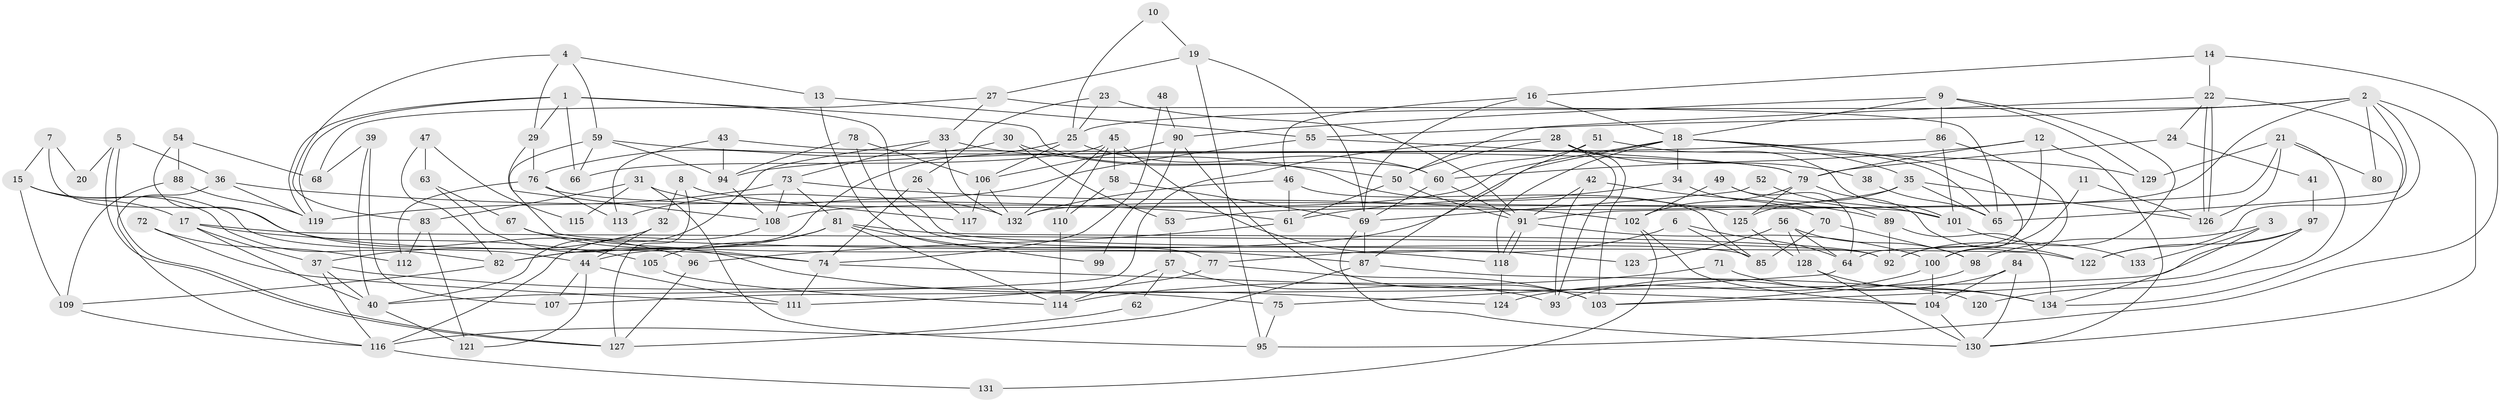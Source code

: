 // coarse degree distribution, {10: 0.05970149253731343, 11: 0.04477611940298507, 3: 0.22388059701492538, 7: 0.029850746268656716, 4: 0.13432835820895522, 14: 0.014925373134328358, 2: 0.11940298507462686, 9: 0.1044776119402985, 6: 0.05970149253731343, 5: 0.13432835820895522, 8: 0.04477611940298507, 13: 0.029850746268656716}
// Generated by graph-tools (version 1.1) at 2025/18/03/04/25 18:18:49]
// undirected, 134 vertices, 268 edges
graph export_dot {
graph [start="1"]
  node [color=gray90,style=filled];
  1;
  2;
  3;
  4;
  5;
  6;
  7;
  8;
  9;
  10;
  11;
  12;
  13;
  14;
  15;
  16;
  17;
  18;
  19;
  20;
  21;
  22;
  23;
  24;
  25;
  26;
  27;
  28;
  29;
  30;
  31;
  32;
  33;
  34;
  35;
  36;
  37;
  38;
  39;
  40;
  41;
  42;
  43;
  44;
  45;
  46;
  47;
  48;
  49;
  50;
  51;
  52;
  53;
  54;
  55;
  56;
  57;
  58;
  59;
  60;
  61;
  62;
  63;
  64;
  65;
  66;
  67;
  68;
  69;
  70;
  71;
  72;
  73;
  74;
  75;
  76;
  77;
  78;
  79;
  80;
  81;
  82;
  83;
  84;
  85;
  86;
  87;
  88;
  89;
  90;
  91;
  92;
  93;
  94;
  95;
  96;
  97;
  98;
  99;
  100;
  101;
  102;
  103;
  104;
  105;
  106;
  107;
  108;
  109;
  110;
  111;
  112;
  113;
  114;
  115;
  116;
  117;
  118;
  119;
  120;
  121;
  122;
  123;
  124;
  125;
  126;
  127;
  128;
  129;
  130;
  131;
  132;
  133;
  134;
  1 -- 60;
  1 -- 119;
  1 -- 119;
  1 -- 29;
  1 -- 66;
  1 -- 122;
  2 -- 65;
  2 -- 132;
  2 -- 25;
  2 -- 55;
  2 -- 80;
  2 -- 122;
  2 -- 130;
  3 -- 98;
  3 -- 134;
  3 -- 133;
  4 -- 59;
  4 -- 29;
  4 -- 13;
  4 -- 83;
  5 -- 127;
  5 -- 127;
  5 -- 36;
  5 -- 20;
  6 -- 64;
  6 -- 85;
  6 -- 77;
  7 -- 15;
  7 -- 74;
  7 -- 20;
  8 -- 32;
  8 -- 127;
  8 -- 117;
  9 -- 18;
  9 -- 86;
  9 -- 90;
  9 -- 92;
  9 -- 129;
  10 -- 25;
  10 -- 19;
  11 -- 126;
  11 -- 92;
  12 -- 79;
  12 -- 64;
  12 -- 60;
  12 -- 130;
  13 -- 55;
  13 -- 77;
  14 -- 95;
  14 -- 16;
  14 -- 22;
  15 -- 109;
  15 -- 44;
  15 -- 17;
  15 -- 82;
  16 -- 18;
  16 -- 69;
  16 -- 46;
  17 -- 92;
  17 -- 37;
  17 -- 40;
  17 -- 105;
  18 -- 100;
  18 -- 35;
  18 -- 34;
  18 -- 44;
  18 -- 65;
  18 -- 108;
  18 -- 118;
  19 -- 27;
  19 -- 69;
  19 -- 95;
  21 -- 129;
  21 -- 91;
  21 -- 80;
  21 -- 120;
  21 -- 126;
  22 -- 126;
  22 -- 126;
  22 -- 24;
  22 -- 50;
  22 -- 134;
  23 -- 91;
  23 -- 25;
  23 -- 26;
  24 -- 79;
  24 -- 41;
  25 -- 82;
  25 -- 60;
  25 -- 106;
  26 -- 117;
  26 -- 74;
  27 -- 65;
  27 -- 33;
  27 -- 68;
  28 -- 103;
  28 -- 50;
  28 -- 38;
  28 -- 40;
  28 -- 93;
  29 -- 108;
  29 -- 76;
  30 -- 76;
  30 -- 50;
  30 -- 53;
  31 -- 83;
  31 -- 132;
  31 -- 95;
  31 -- 115;
  32 -- 44;
  32 -- 37;
  33 -- 40;
  33 -- 73;
  33 -- 125;
  33 -- 132;
  34 -- 70;
  34 -- 61;
  35 -- 125;
  35 -- 126;
  35 -- 53;
  35 -- 65;
  36 -- 61;
  36 -- 116;
  36 -- 119;
  37 -- 40;
  37 -- 75;
  37 -- 116;
  38 -- 65;
  39 -- 40;
  39 -- 107;
  39 -- 68;
  40 -- 121;
  41 -- 97;
  42 -- 93;
  42 -- 91;
  42 -- 89;
  43 -- 94;
  43 -- 79;
  43 -- 113;
  44 -- 111;
  44 -- 107;
  44 -- 121;
  45 -- 110;
  45 -- 132;
  45 -- 58;
  45 -- 66;
  45 -- 123;
  46 -- 61;
  46 -- 85;
  46 -- 132;
  47 -- 63;
  47 -- 82;
  47 -- 115;
  48 -- 74;
  48 -- 90;
  49 -- 89;
  49 -- 102;
  49 -- 64;
  50 -- 91;
  50 -- 61;
  51 -- 87;
  51 -- 60;
  51 -- 101;
  52 -- 101;
  52 -- 69;
  53 -- 57;
  54 -- 88;
  54 -- 68;
  54 -- 96;
  55 -- 79;
  55 -- 113;
  56 -- 128;
  56 -- 64;
  56 -- 98;
  56 -- 123;
  57 -- 93;
  57 -- 62;
  57 -- 114;
  58 -- 69;
  58 -- 110;
  59 -- 66;
  59 -- 118;
  59 -- 94;
  59 -- 129;
  60 -- 69;
  60 -- 91;
  61 -- 96;
  62 -- 127;
  63 -- 124;
  63 -- 67;
  64 -- 75;
  67 -- 74;
  67 -- 87;
  69 -- 130;
  69 -- 87;
  70 -- 85;
  70 -- 98;
  71 -- 134;
  71 -- 114;
  72 -- 112;
  72 -- 111;
  73 -- 119;
  73 -- 102;
  73 -- 81;
  73 -- 108;
  74 -- 104;
  74 -- 111;
  75 -- 95;
  76 -- 113;
  76 -- 101;
  76 -- 112;
  77 -- 103;
  77 -- 111;
  78 -- 106;
  78 -- 94;
  78 -- 85;
  79 -- 125;
  79 -- 122;
  79 -- 102;
  81 -- 105;
  81 -- 82;
  81 -- 92;
  81 -- 99;
  81 -- 114;
  82 -- 109;
  83 -- 121;
  83 -- 112;
  84 -- 104;
  84 -- 130;
  84 -- 93;
  86 -- 94;
  86 -- 101;
  86 -- 100;
  87 -- 116;
  87 -- 120;
  88 -- 119;
  88 -- 109;
  89 -- 92;
  89 -- 134;
  90 -- 106;
  90 -- 99;
  90 -- 103;
  91 -- 118;
  91 -- 118;
  91 -- 100;
  94 -- 108;
  96 -- 127;
  97 -- 103;
  97 -- 122;
  97 -- 107;
  98 -- 103;
  100 -- 104;
  100 -- 124;
  101 -- 133;
  102 -- 104;
  102 -- 131;
  104 -- 130;
  105 -- 114;
  106 -- 132;
  106 -- 117;
  108 -- 116;
  109 -- 116;
  110 -- 114;
  116 -- 131;
  118 -- 124;
  125 -- 128;
  128 -- 134;
  128 -- 130;
}
